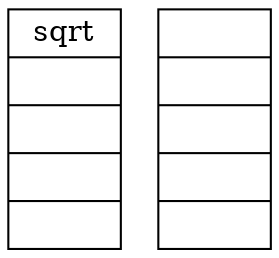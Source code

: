 digraph G {
        node[shape=record];

        operators[label="{ sqrt | | | | }"];
        operands[label="{ | | | | }"];
}